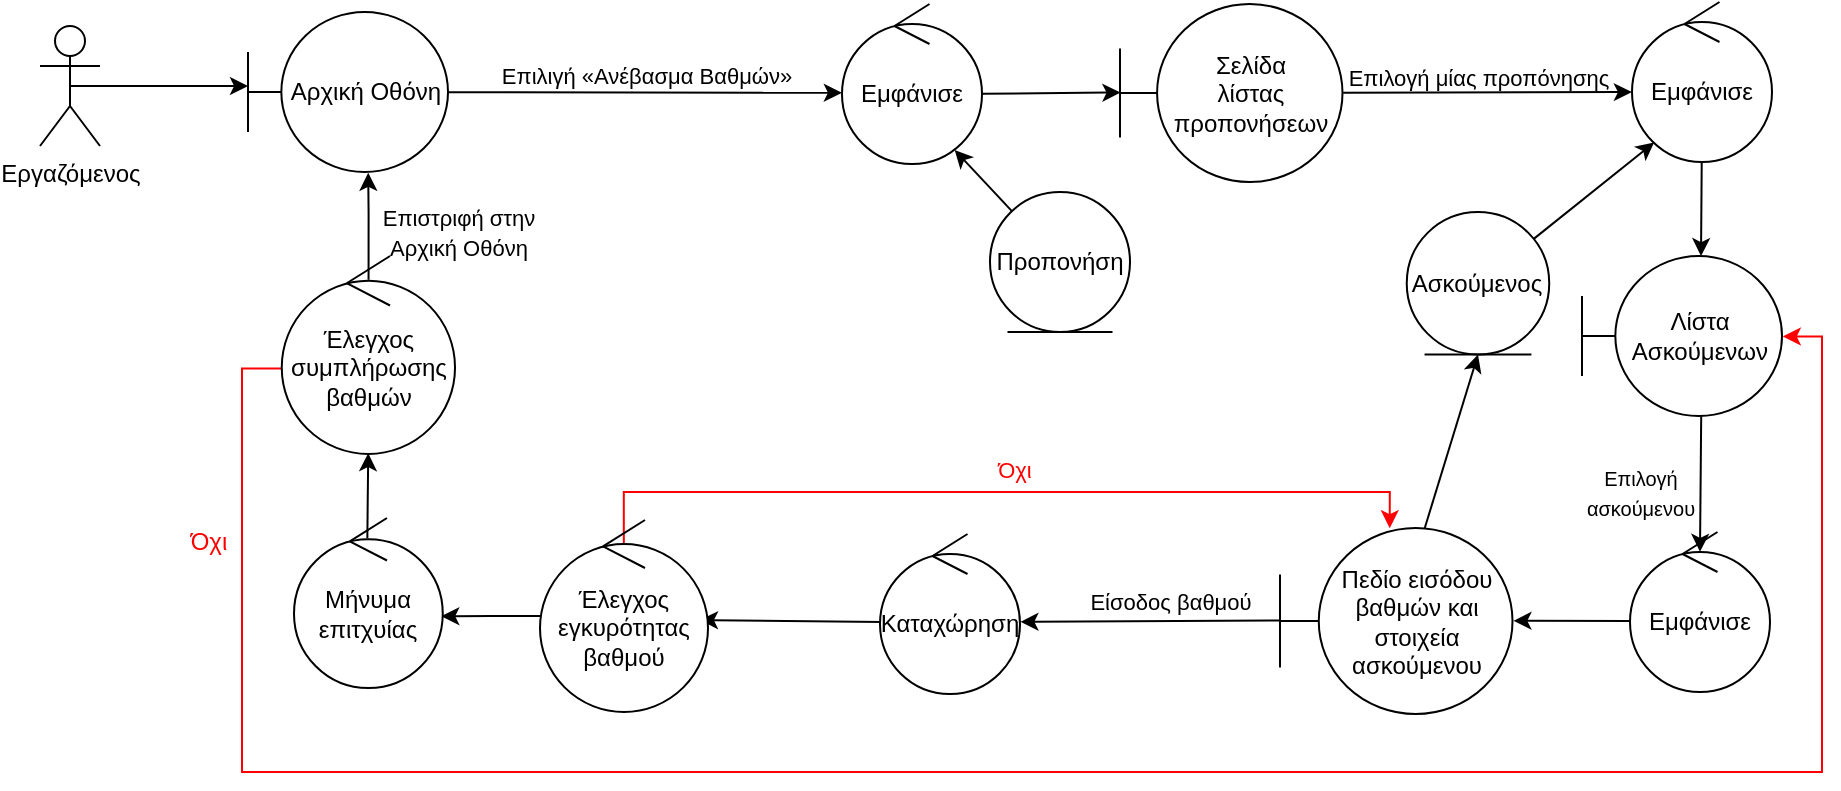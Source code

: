 <mxfile version="21.2.1" type="device">
  <diagram name="Σελίδα-1" id="Ot3h_hcZ658lHFySmNzD">
    <mxGraphModel dx="838" dy="887" grid="1" gridSize="10" guides="1" tooltips="1" connect="1" arrows="1" fold="1" page="1" pageScale="1" pageWidth="1169" pageHeight="827" math="0" shadow="0">
      <root>
        <mxCell id="0" />
        <mxCell id="1" parent="0" />
        <mxCell id="8fHmE4mBbeniQbT8-BDE-4" style="rounded=0;orthogonalLoop=1;jettySize=auto;html=1;exitX=0.5;exitY=0.5;exitDx=0;exitDy=0;exitPerimeter=0;entryX=0;entryY=0.463;entryDx=0;entryDy=0;entryPerimeter=0;" parent="1" source="RerQNAX5vh5Kt1Qpt7ex-1" target="8fHmE4mBbeniQbT8-BDE-3" edge="1">
          <mxGeometry relative="1" as="geometry" />
        </mxCell>
        <mxCell id="8fHmE4mBbeniQbT8-BDE-7" style="rounded=0;orthogonalLoop=1;jettySize=auto;html=1;entryX=-0.001;entryY=0.555;entryDx=0;entryDy=0;entryPerimeter=0;" parent="1" source="8fHmE4mBbeniQbT8-BDE-3" target="8fHmE4mBbeniQbT8-BDE-6" edge="1">
          <mxGeometry relative="1" as="geometry" />
        </mxCell>
        <mxCell id="8fHmE4mBbeniQbT8-BDE-3" value="Αρχική Οθόνη" style="shape=umlBoundary;whiteSpace=wrap;html=1;" parent="1" vertex="1">
          <mxGeometry x="214" y="80" width="100" height="80" as="geometry" />
        </mxCell>
        <mxCell id="8fHmE4mBbeniQbT8-BDE-5" value="&lt;font style=&quot;font-size: 11px;&quot;&gt;Επιλιγή «Ανέβασμα Βαθμών»&lt;/font&gt;" style="text;html=1;align=center;verticalAlign=middle;resizable=0;points=[];autosize=1;strokeColor=none;fillColor=none;" parent="1" vertex="1">
          <mxGeometry x="328" y="97" width="170" height="30" as="geometry" />
        </mxCell>
        <mxCell id="8fHmE4mBbeniQbT8-BDE-6" value="Εμφάνισε" style="ellipse;shape=umlControl;whiteSpace=wrap;html=1;" parent="1" vertex="1">
          <mxGeometry x="511" y="76" width="70" height="80" as="geometry" />
        </mxCell>
        <mxCell id="8fHmE4mBbeniQbT8-BDE-16" style="rounded=0;orthogonalLoop=1;jettySize=auto;html=1;entryX=0.002;entryY=0.497;entryDx=0;entryDy=0;exitX=1.002;exitY=0.561;exitDx=0;exitDy=0;exitPerimeter=0;entryPerimeter=0;" parent="1" source="8fHmE4mBbeniQbT8-BDE-6" target="2y3JsR2MOzJxccaOHygy-8" edge="1">
          <mxGeometry relative="1" as="geometry">
            <mxPoint x="600" y="126" as="sourcePoint" />
            <mxPoint x="650" y="121" as="targetPoint" />
          </mxGeometry>
        </mxCell>
        <mxCell id="8fHmE4mBbeniQbT8-BDE-20" style="rounded=0;orthogonalLoop=1;jettySize=auto;html=1;entryX=1.004;entryY=0.499;entryDx=0;entryDy=0;exitX=0.004;exitY=0.556;exitDx=0;exitDy=0;exitPerimeter=0;entryPerimeter=0;" parent="1" source="8fHmE4mBbeniQbT8-BDE-29" target="2y3JsR2MOzJxccaOHygy-7" edge="1">
          <mxGeometry relative="1" as="geometry">
            <mxPoint x="490" y="270" as="sourcePoint" />
            <mxPoint x="820" y="384.0" as="targetPoint" />
          </mxGeometry>
        </mxCell>
        <mxCell id="8fHmE4mBbeniQbT8-BDE-30" style="edgeStyle=none;rounded=0;orthogonalLoop=1;jettySize=auto;html=1;exitX=1.003;exitY=0.499;exitDx=0;exitDy=0;entryX=-0.001;entryY=0.563;entryDx=0;entryDy=0;entryPerimeter=0;exitPerimeter=0;" parent="1" source="2y3JsR2MOzJxccaOHygy-8" target="8fHmE4mBbeniQbT8-BDE-39" edge="1">
          <mxGeometry relative="1" as="geometry">
            <mxPoint x="510" y="450" as="targetPoint" />
            <mxPoint x="730" y="121" as="sourcePoint" />
          </mxGeometry>
        </mxCell>
        <mxCell id="8fHmE4mBbeniQbT8-BDE-18" value="&lt;span style=&quot;font-size: 11px;&quot;&gt;Επιλογή μίας προπόνησης&lt;br&gt;&lt;/span&gt;" style="text;html=1;align=center;verticalAlign=middle;resizable=0;points=[];autosize=1;strokeColor=none;fillColor=none;rotation=0;" parent="1" vertex="1">
          <mxGeometry x="754" y="98" width="150" height="30" as="geometry" />
        </mxCell>
        <mxCell id="8fHmE4mBbeniQbT8-BDE-29" value="Εμφάνισε" style="ellipse;shape=umlControl;whiteSpace=wrap;html=1;" parent="1" vertex="1">
          <mxGeometry x="905" y="340" width="70" height="80" as="geometry" />
        </mxCell>
        <mxCell id="RerQNAX5vh5Kt1Qpt7ex-1" value="Εργαζόμενος&lt;br&gt;" style="shape=umlActor;verticalLabelPosition=bottom;verticalAlign=top;html=1;flipH=0;flipV=0;" parent="1" vertex="1">
          <mxGeometry x="110" y="87" width="30" height="60" as="geometry" />
        </mxCell>
        <mxCell id="8fHmE4mBbeniQbT8-BDE-38" style="edgeStyle=none;rounded=0;orthogonalLoop=1;jettySize=auto;html=1;entryX=1.003;entryY=0.549;entryDx=0;entryDy=0;entryPerimeter=0;exitX=0.003;exitY=0.497;exitDx=0;exitDy=0;exitPerimeter=0;" parent="1" source="2y3JsR2MOzJxccaOHygy-7" target="8fHmE4mBbeniQbT8-BDE-37" edge="1">
          <mxGeometry relative="1" as="geometry">
            <mxPoint x="740" y="384.0" as="sourcePoint" />
            <mxPoint x="600.16" y="385.137" as="targetPoint" />
          </mxGeometry>
        </mxCell>
        <mxCell id="EhMKT0JQCpPAehUIA9ld-11" style="rounded=0;orthogonalLoop=1;jettySize=auto;html=1;exitX=0.014;exitY=0.55;exitDx=0;exitDy=0;exitPerimeter=0;" parent="1" source="8fHmE4mBbeniQbT8-BDE-37" edge="1">
          <mxGeometry relative="1" as="geometry">
            <mxPoint x="440" y="384" as="targetPoint" />
          </mxGeometry>
        </mxCell>
        <mxCell id="8fHmE4mBbeniQbT8-BDE-37" value="Καταχώρηση" style="ellipse;shape=umlControl;whiteSpace=wrap;html=1;" parent="1" vertex="1">
          <mxGeometry x="530" y="341" width="70" height="80" as="geometry" />
        </mxCell>
        <mxCell id="8fHmE4mBbeniQbT8-BDE-41" style="edgeStyle=none;rounded=0;orthogonalLoop=1;jettySize=auto;html=1;entryX=0.595;entryY=0.001;entryDx=0;entryDy=0;exitX=0.498;exitY=1.005;exitDx=0;exitDy=0;exitPerimeter=0;entryPerimeter=0;" parent="1" source="8fHmE4mBbeniQbT8-BDE-39" target="s6HonMEmKwvY8HGFXefv-1" edge="1">
          <mxGeometry relative="1" as="geometry">
            <mxPoint x="940" y="200" as="targetPoint" />
          </mxGeometry>
        </mxCell>
        <mxCell id="8fHmE4mBbeniQbT8-BDE-39" value="Εμφάνισε" style="ellipse;shape=umlControl;whiteSpace=wrap;html=1;" parent="1" vertex="1">
          <mxGeometry x="906" y="75" width="70" height="80" as="geometry" />
        </mxCell>
        <mxCell id="8fHmE4mBbeniQbT8-BDE-42" style="edgeStyle=none;rounded=0;orthogonalLoop=1;jettySize=auto;html=1;exitX=0.596;exitY=1.001;exitDx=0;exitDy=0;entryX=0.5;entryY=0.124;entryDx=0;entryDy=0;entryPerimeter=0;exitPerimeter=0;" parent="1" source="s6HonMEmKwvY8HGFXefv-1" target="8fHmE4mBbeniQbT8-BDE-29" edge="1">
          <mxGeometry relative="1" as="geometry">
            <mxPoint x="940" y="350" as="targetPoint" />
            <mxPoint x="940" y="280" as="sourcePoint" />
          </mxGeometry>
        </mxCell>
        <mxCell id="EhMKT0JQCpPAehUIA9ld-1" value="&lt;font size=&quot;1&quot;&gt;Επιλογή &lt;br&gt;ασκούμενου&lt;br&gt;&lt;/font&gt;" style="text;html=1;align=center;verticalAlign=middle;resizable=0;points=[];autosize=1;strokeColor=none;fillColor=none;" parent="1" vertex="1">
          <mxGeometry x="870" y="300" width="80" height="40" as="geometry" />
        </mxCell>
        <mxCell id="EhMKT0JQCpPAehUIA9ld-3" value="&lt;font style=&quot;font-size: 11px;&quot;&gt;Είσοδος βαθμού&lt;/font&gt;" style="text;html=1;align=center;verticalAlign=middle;resizable=0;points=[];autosize=1;strokeColor=none;fillColor=none;" parent="1" vertex="1">
          <mxGeometry x="625" y="360" width="100" height="30" as="geometry" />
        </mxCell>
        <mxCell id="EhMKT0JQCpPAehUIA9ld-12" style="rounded=0;orthogonalLoop=1;jettySize=auto;html=1;exitX=0.493;exitY=0.119;exitDx=0;exitDy=0;exitPerimeter=0;entryX=0.499;entryY=0.996;entryDx=0;entryDy=0;entryPerimeter=0;" parent="1" source="fhh9HosfVPpZcUgGRXZ3-1" target="2y3JsR2MOzJxccaOHygy-1" edge="1">
          <mxGeometry relative="1" as="geometry">
            <mxPoint x="270" y="330" as="sourcePoint" />
            <mxPoint x="274" y="280" as="targetPoint" />
          </mxGeometry>
        </mxCell>
        <mxCell id="fhh9HosfVPpZcUgGRXZ3-2" style="edgeStyle=orthogonalEdgeStyle;rounded=0;orthogonalLoop=1;jettySize=auto;html=1;entryX=0.99;entryY=0.578;entryDx=0;entryDy=0;entryPerimeter=0;" parent="1" source="EhMKT0JQCpPAehUIA9ld-7" target="fhh9HosfVPpZcUgGRXZ3-1" edge="1">
          <mxGeometry relative="1" as="geometry" />
        </mxCell>
        <mxCell id="s6HonMEmKwvY8HGFXefv-3" style="edgeStyle=orthogonalEdgeStyle;rounded=0;orthogonalLoop=1;jettySize=auto;html=1;entryX=0.472;entryY=0.001;entryDx=0;entryDy=0;entryPerimeter=0;exitX=0.499;exitY=0.12;exitDx=0;exitDy=0;exitPerimeter=0;strokeColor=#FF0000;" parent="1" source="EhMKT0JQCpPAehUIA9ld-7" target="2y3JsR2MOzJxccaOHygy-7" edge="1">
          <mxGeometry relative="1" as="geometry">
            <mxPoint x="560.0" y="340.0" as="targetPoint" />
            <Array as="points">
              <mxPoint x="402" y="320" />
              <mxPoint x="785" y="320" />
            </Array>
          </mxGeometry>
        </mxCell>
        <mxCell id="EhMKT0JQCpPAehUIA9ld-7" value="Έλεγχος εγκυρότητας βαθμού" style="ellipse;shape=umlControl;whiteSpace=wrap;html=1;" parent="1" vertex="1">
          <mxGeometry x="360" y="334" width="84" height="96" as="geometry" />
        </mxCell>
        <mxCell id="EhMKT0JQCpPAehUIA9ld-13" value="&lt;font style=&quot;font-size: 11px;&quot;&gt;Επιστριφή στην &lt;br&gt;Αρχική Οθόνη&lt;/font&gt;" style="text;html=1;align=center;verticalAlign=middle;resizable=0;points=[];autosize=1;strokeColor=none;fillColor=none;rotation=0;" parent="1" vertex="1">
          <mxGeometry x="269" y="170" width="100" height="40" as="geometry" />
        </mxCell>
        <mxCell id="EhMKT0JQCpPAehUIA9ld-14" style="rounded=0;orthogonalLoop=1;jettySize=auto;html=1;exitX=0.008;exitY=0.568;exitDx=0;exitDy=0;fillColor=#e51400;strokeColor=#FF0000;exitPerimeter=0;edgeStyle=orthogonalEdgeStyle;entryX=1.004;entryY=0.503;entryDx=0;entryDy=0;entryPerimeter=0;" parent="1" source="2y3JsR2MOzJxccaOHygy-1" target="s6HonMEmKwvY8HGFXefv-1" edge="1">
          <mxGeometry relative="1" as="geometry">
            <mxPoint x="581" y="424" as="sourcePoint" />
            <mxPoint x="1020" y="230" as="targetPoint" />
            <Array as="points">
              <mxPoint x="211" y="258" />
              <mxPoint x="211" y="460" />
              <mxPoint x="1001" y="460" />
              <mxPoint x="1001" y="242" />
            </Array>
          </mxGeometry>
        </mxCell>
        <mxCell id="fhh9HosfVPpZcUgGRXZ3-1" value="Μήνυμα επιτχυίας" style="ellipse;shape=umlControl;whiteSpace=wrap;html=1;" parent="1" vertex="1">
          <mxGeometry x="237" y="333" width="74.38" height="85" as="geometry" />
        </mxCell>
        <mxCell id="2y3JsR2MOzJxccaOHygy-4" style="edgeStyle=orthogonalEdgeStyle;rounded=0;orthogonalLoop=1;jettySize=auto;html=1;entryX=0.601;entryY=1.005;entryDx=0;entryDy=0;entryPerimeter=0;exitX=0.501;exitY=0.12;exitDx=0;exitDy=0;exitPerimeter=0;" parent="1" source="2y3JsR2MOzJxccaOHygy-1" target="8fHmE4mBbeniQbT8-BDE-3" edge="1">
          <mxGeometry relative="1" as="geometry" />
        </mxCell>
        <mxCell id="2y3JsR2MOzJxccaOHygy-1" value="Έλεγχος συμπλήρωσης&lt;br&gt;βαθμών" style="ellipse;shape=umlControl;whiteSpace=wrap;html=1;" parent="1" vertex="1">
          <mxGeometry x="230.88" y="202" width="86.63" height="99" as="geometry" />
        </mxCell>
        <mxCell id="2y3JsR2MOzJxccaOHygy-3" value="&lt;font color=&quot;#ff0000&quot;&gt;Όχι&lt;/font&gt;" style="text;html=1;align=center;verticalAlign=middle;resizable=0;points=[];autosize=1;strokeColor=none;fillColor=none;" parent="1" vertex="1">
          <mxGeometry x="174" y="330" width="40" height="30" as="geometry" />
        </mxCell>
        <mxCell id="2y3JsR2MOzJxccaOHygy-6" style="rounded=0;orthogonalLoop=1;jettySize=auto;html=1;entryX=0.158;entryY=0.878;entryDx=0;entryDy=0;entryPerimeter=0;" parent="1" source="2y3JsR2MOzJxccaOHygy-5" target="8fHmE4mBbeniQbT8-BDE-39" edge="1">
          <mxGeometry relative="1" as="geometry" />
        </mxCell>
        <mxCell id="2y3JsR2MOzJxccaOHygy-5" value="Ασκούμενος" style="ellipse;shape=umlEntity;whiteSpace=wrap;html=1;" parent="1" vertex="1">
          <mxGeometry x="793.37" y="180" width="71.25" height="71.25" as="geometry" />
        </mxCell>
        <mxCell id="s6HonMEmKwvY8HGFXefv-2" style="rounded=0;orthogonalLoop=1;jettySize=auto;html=1;entryX=0.5;entryY=1;entryDx=0;entryDy=0;" parent="1" source="2y3JsR2MOzJxccaOHygy-7" target="2y3JsR2MOzJxccaOHygy-5" edge="1">
          <mxGeometry relative="1" as="geometry" />
        </mxCell>
        <mxCell id="2y3JsR2MOzJxccaOHygy-7" value="Πεδίο εισόδου βαθμών και στοιχεία ασκούμενου" style="shape=umlBoundary;whiteSpace=wrap;html=1;" parent="1" vertex="1">
          <mxGeometry x="730" y="338" width="116.25" height="93" as="geometry" />
        </mxCell>
        <mxCell id="2y3JsR2MOzJxccaOHygy-8" value="Σελίδα&lt;br&gt;λίστας&lt;br&gt;προπονήσεων" style="shape=umlBoundary;whiteSpace=wrap;html=1;" parent="1" vertex="1">
          <mxGeometry x="650" y="76" width="111.25" height="89" as="geometry" />
        </mxCell>
        <mxCell id="2y3JsR2MOzJxccaOHygy-11" style="rounded=0;orthogonalLoop=1;jettySize=auto;html=1;entryX=0.805;entryY=0.913;entryDx=0;entryDy=0;entryPerimeter=0;" parent="1" source="2y3JsR2MOzJxccaOHygy-10" target="8fHmE4mBbeniQbT8-BDE-6" edge="1">
          <mxGeometry relative="1" as="geometry" />
        </mxCell>
        <mxCell id="2y3JsR2MOzJxccaOHygy-10" value="Προπονήση" style="ellipse;shape=umlEntity;whiteSpace=wrap;html=1;" parent="1" vertex="1">
          <mxGeometry x="585" y="170" width="70" height="70" as="geometry" />
        </mxCell>
        <mxCell id="s6HonMEmKwvY8HGFXefv-1" value="Λίστα Ασκούμενων" style="shape=umlBoundary;whiteSpace=wrap;html=1;" parent="1" vertex="1">
          <mxGeometry x="881" y="202" width="100" height="80" as="geometry" />
        </mxCell>
        <mxCell id="s6HonMEmKwvY8HGFXefv-4" value="&lt;font color=&quot;#ff0000&quot; style=&quot;font-size: 11px;&quot;&gt;Όχι&lt;/font&gt;" style="text;html=1;align=center;verticalAlign=middle;resizable=0;points=[];autosize=1;strokeColor=none;fillColor=none;" parent="1" vertex="1">
          <mxGeometry x="577" y="294" width="40" height="30" as="geometry" />
        </mxCell>
      </root>
    </mxGraphModel>
  </diagram>
</mxfile>
